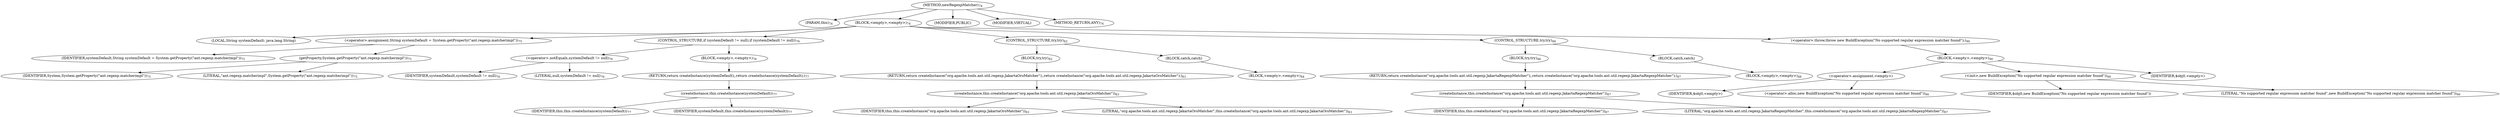 digraph "newRegexpMatcher" {  
"28" [label = <(METHOD,newRegexpMatcher)<SUB>74</SUB>> ]
"4" [label = <(PARAM,this)<SUB>74</SUB>> ]
"29" [label = <(BLOCK,&lt;empty&gt;,&lt;empty&gt;)<SUB>74</SUB>> ]
"30" [label = <(LOCAL,String systemDefault: java.lang.String)> ]
"31" [label = <(&lt;operator&gt;.assignment,String systemDefault = System.getProperty(&quot;ant.regexp.matcherimpl&quot;))<SUB>75</SUB>> ]
"32" [label = <(IDENTIFIER,systemDefault,String systemDefault = System.getProperty(&quot;ant.regexp.matcherimpl&quot;))<SUB>75</SUB>> ]
"33" [label = <(getProperty,System.getProperty(&quot;ant.regexp.matcherimpl&quot;))<SUB>75</SUB>> ]
"34" [label = <(IDENTIFIER,System,System.getProperty(&quot;ant.regexp.matcherimpl&quot;))<SUB>75</SUB>> ]
"35" [label = <(LITERAL,&quot;ant.regexp.matcherimpl&quot;,System.getProperty(&quot;ant.regexp.matcherimpl&quot;))<SUB>75</SUB>> ]
"36" [label = <(CONTROL_STRUCTURE,if (systemDefault != null),if (systemDefault != null))<SUB>76</SUB>> ]
"37" [label = <(&lt;operator&gt;.notEquals,systemDefault != null)<SUB>76</SUB>> ]
"38" [label = <(IDENTIFIER,systemDefault,systemDefault != null)<SUB>76</SUB>> ]
"39" [label = <(LITERAL,null,systemDefault != null)<SUB>76</SUB>> ]
"40" [label = <(BLOCK,&lt;empty&gt;,&lt;empty&gt;)<SUB>76</SUB>> ]
"41" [label = <(RETURN,return createInstance(systemDefault);,return createInstance(systemDefault);)<SUB>77</SUB>> ]
"42" [label = <(createInstance,this.createInstance(systemDefault))<SUB>77</SUB>> ]
"3" [label = <(IDENTIFIER,this,this.createInstance(systemDefault))<SUB>77</SUB>> ]
"43" [label = <(IDENTIFIER,systemDefault,this.createInstance(systemDefault))<SUB>77</SUB>> ]
"44" [label = <(CONTROL_STRUCTURE,try,try)<SUB>82</SUB>> ]
"45" [label = <(BLOCK,try,try)<SUB>82</SUB>> ]
"46" [label = <(RETURN,return createInstance(&quot;org.apache.tools.ant.util.regexp.JakartaOroMatcher&quot;);,return createInstance(&quot;org.apache.tools.ant.util.regexp.JakartaOroMatcher&quot;);)<SUB>83</SUB>> ]
"47" [label = <(createInstance,this.createInstance(&quot;org.apache.tools.ant.util.regexp.JakartaOroMatcher&quot;))<SUB>83</SUB>> ]
"5" [label = <(IDENTIFIER,this,this.createInstance(&quot;org.apache.tools.ant.util.regexp.JakartaOroMatcher&quot;))<SUB>83</SUB>> ]
"48" [label = <(LITERAL,&quot;org.apache.tools.ant.util.regexp.JakartaOroMatcher&quot;,this.createInstance(&quot;org.apache.tools.ant.util.regexp.JakartaOroMatcher&quot;))<SUB>83</SUB>> ]
"49" [label = <(BLOCK,catch,catch)> ]
"50" [label = <(BLOCK,&lt;empty&gt;,&lt;empty&gt;)<SUB>84</SUB>> ]
"51" [label = <(CONTROL_STRUCTURE,try,try)<SUB>86</SUB>> ]
"52" [label = <(BLOCK,try,try)<SUB>86</SUB>> ]
"53" [label = <(RETURN,return createInstance(&quot;org.apache.tools.ant.util.regexp.JakartaRegexpMatcher&quot;);,return createInstance(&quot;org.apache.tools.ant.util.regexp.JakartaRegexpMatcher&quot;);)<SUB>87</SUB>> ]
"54" [label = <(createInstance,this.createInstance(&quot;org.apache.tools.ant.util.regexp.JakartaRegexpMatcher&quot;))<SUB>87</SUB>> ]
"6" [label = <(IDENTIFIER,this,this.createInstance(&quot;org.apache.tools.ant.util.regexp.JakartaRegexpMatcher&quot;))<SUB>87</SUB>> ]
"55" [label = <(LITERAL,&quot;org.apache.tools.ant.util.regexp.JakartaRegexpMatcher&quot;,this.createInstance(&quot;org.apache.tools.ant.util.regexp.JakartaRegexpMatcher&quot;))<SUB>87</SUB>> ]
"56" [label = <(BLOCK,catch,catch)> ]
"57" [label = <(BLOCK,&lt;empty&gt;,&lt;empty&gt;)<SUB>88</SUB>> ]
"58" [label = <(&lt;operator&gt;.throw,throw new BuildException(&quot;No supported regular expression matcher found&quot;);)<SUB>90</SUB>> ]
"59" [label = <(BLOCK,&lt;empty&gt;,&lt;empty&gt;)<SUB>90</SUB>> ]
"60" [label = <(&lt;operator&gt;.assignment,&lt;empty&gt;)> ]
"61" [label = <(IDENTIFIER,$obj0,&lt;empty&gt;)> ]
"62" [label = <(&lt;operator&gt;.alloc,new BuildException(&quot;No supported regular expression matcher found&quot;))<SUB>90</SUB>> ]
"63" [label = <(&lt;init&gt;,new BuildException(&quot;No supported regular expression matcher found&quot;))<SUB>90</SUB>> ]
"64" [label = <(IDENTIFIER,$obj0,new BuildException(&quot;No supported regular expression matcher found&quot;))> ]
"65" [label = <(LITERAL,&quot;No supported regular expression matcher found&quot;,new BuildException(&quot;No supported regular expression matcher found&quot;))<SUB>90</SUB>> ]
"66" [label = <(IDENTIFIER,$obj0,&lt;empty&gt;)> ]
"67" [label = <(MODIFIER,PUBLIC)> ]
"68" [label = <(MODIFIER,VIRTUAL)> ]
"69" [label = <(METHOD_RETURN,ANY)<SUB>74</SUB>> ]
  "28" -> "4" 
  "28" -> "29" 
  "28" -> "67" 
  "28" -> "68" 
  "28" -> "69" 
  "29" -> "30" 
  "29" -> "31" 
  "29" -> "36" 
  "29" -> "44" 
  "29" -> "51" 
  "29" -> "58" 
  "31" -> "32" 
  "31" -> "33" 
  "33" -> "34" 
  "33" -> "35" 
  "36" -> "37" 
  "36" -> "40" 
  "37" -> "38" 
  "37" -> "39" 
  "40" -> "41" 
  "41" -> "42" 
  "42" -> "3" 
  "42" -> "43" 
  "44" -> "45" 
  "44" -> "49" 
  "45" -> "46" 
  "46" -> "47" 
  "47" -> "5" 
  "47" -> "48" 
  "49" -> "50" 
  "51" -> "52" 
  "51" -> "56" 
  "52" -> "53" 
  "53" -> "54" 
  "54" -> "6" 
  "54" -> "55" 
  "56" -> "57" 
  "58" -> "59" 
  "59" -> "60" 
  "59" -> "63" 
  "59" -> "66" 
  "60" -> "61" 
  "60" -> "62" 
  "63" -> "64" 
  "63" -> "65" 
}
